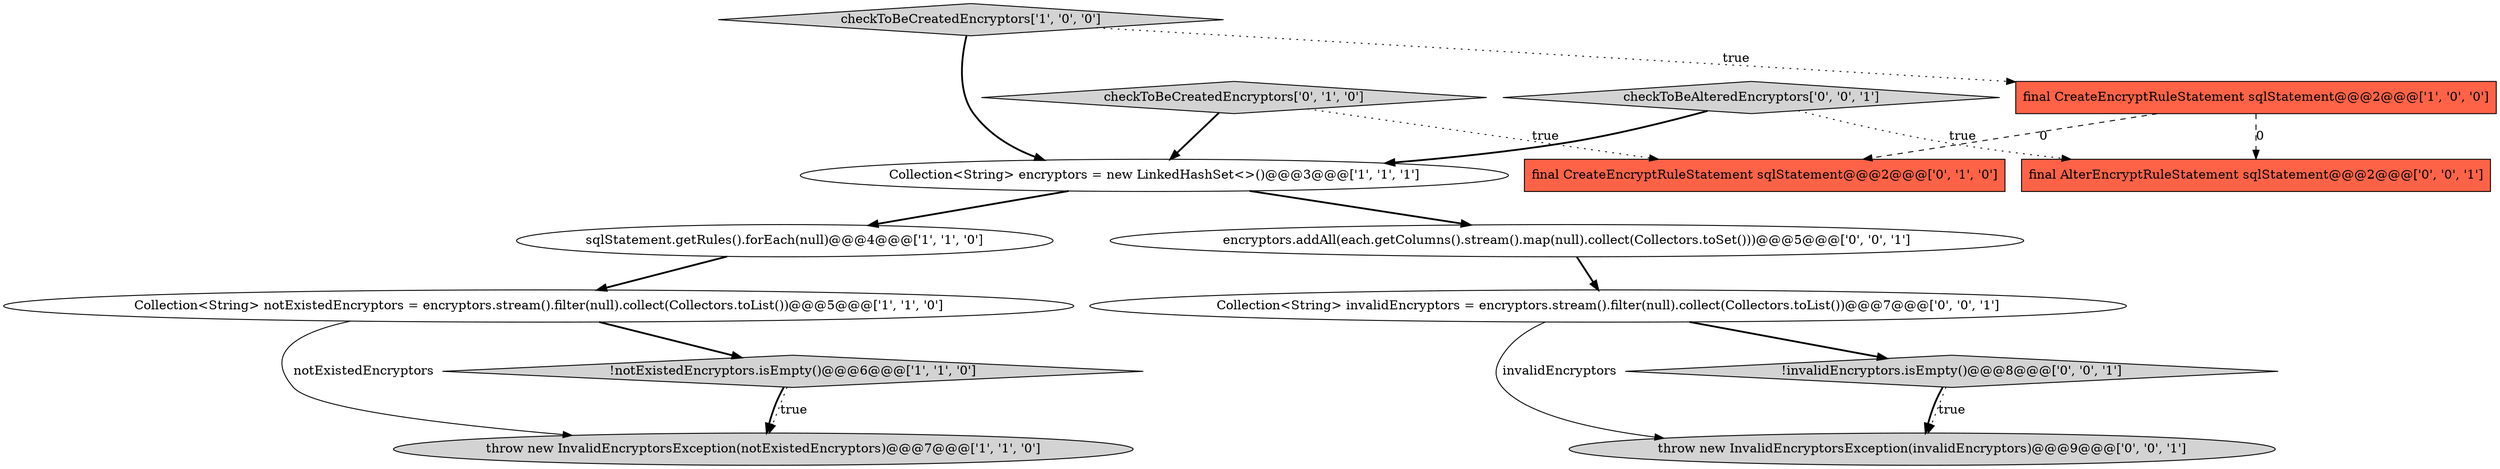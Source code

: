 digraph {
4 [style = filled, label = "checkToBeCreatedEncryptors['1', '0', '0']", fillcolor = lightgray, shape = diamond image = "AAA0AAABBB1BBB"];
2 [style = filled, label = "Collection<String> encryptors = new LinkedHashSet<>()@@@3@@@['1', '1', '1']", fillcolor = white, shape = ellipse image = "AAA0AAABBB1BBB"];
6 [style = filled, label = "Collection<String> notExistedEncryptors = encryptors.stream().filter(null).collect(Collectors.toList())@@@5@@@['1', '1', '0']", fillcolor = white, shape = ellipse image = "AAA0AAABBB1BBB"];
7 [style = filled, label = "final CreateEncryptRuleStatement sqlStatement@@@2@@@['0', '1', '0']", fillcolor = tomato, shape = box image = "AAA1AAABBB2BBB"];
8 [style = filled, label = "checkToBeCreatedEncryptors['0', '1', '0']", fillcolor = lightgray, shape = diamond image = "AAA0AAABBB2BBB"];
9 [style = filled, label = "checkToBeAlteredEncryptors['0', '0', '1']", fillcolor = lightgray, shape = diamond image = "AAA0AAABBB3BBB"];
1 [style = filled, label = "final CreateEncryptRuleStatement sqlStatement@@@2@@@['1', '0', '0']", fillcolor = tomato, shape = box image = "AAA1AAABBB1BBB"];
14 [style = filled, label = "throw new InvalidEncryptorsException(invalidEncryptors)@@@9@@@['0', '0', '1']", fillcolor = lightgray, shape = ellipse image = "AAA0AAABBB3BBB"];
13 [style = filled, label = "Collection<String> invalidEncryptors = encryptors.stream().filter(null).collect(Collectors.toList())@@@7@@@['0', '0', '1']", fillcolor = white, shape = ellipse image = "AAA0AAABBB3BBB"];
5 [style = filled, label = "sqlStatement.getRules().forEach(null)@@@4@@@['1', '1', '0']", fillcolor = white, shape = ellipse image = "AAA0AAABBB1BBB"];
10 [style = filled, label = "final AlterEncryptRuleStatement sqlStatement@@@2@@@['0', '0', '1']", fillcolor = tomato, shape = box image = "AAA0AAABBB3BBB"];
0 [style = filled, label = "!notExistedEncryptors.isEmpty()@@@6@@@['1', '1', '0']", fillcolor = lightgray, shape = diamond image = "AAA0AAABBB1BBB"];
3 [style = filled, label = "throw new InvalidEncryptorsException(notExistedEncryptors)@@@7@@@['1', '1', '0']", fillcolor = lightgray, shape = ellipse image = "AAA0AAABBB1BBB"];
12 [style = filled, label = "!invalidEncryptors.isEmpty()@@@8@@@['0', '0', '1']", fillcolor = lightgray, shape = diamond image = "AAA0AAABBB3BBB"];
11 [style = filled, label = "encryptors.addAll(each.getColumns().stream().map(null).collect(Collectors.toSet()))@@@5@@@['0', '0', '1']", fillcolor = white, shape = ellipse image = "AAA0AAABBB3BBB"];
0->3 [style = bold, label=""];
6->3 [style = solid, label="notExistedEncryptors"];
12->14 [style = bold, label=""];
8->7 [style = dotted, label="true"];
12->14 [style = dotted, label="true"];
6->0 [style = bold, label=""];
13->12 [style = bold, label=""];
4->2 [style = bold, label=""];
0->3 [style = dotted, label="true"];
5->6 [style = bold, label=""];
1->7 [style = dashed, label="0"];
8->2 [style = bold, label=""];
1->10 [style = dashed, label="0"];
9->10 [style = dotted, label="true"];
4->1 [style = dotted, label="true"];
9->2 [style = bold, label=""];
2->11 [style = bold, label=""];
11->13 [style = bold, label=""];
13->14 [style = solid, label="invalidEncryptors"];
2->5 [style = bold, label=""];
}
